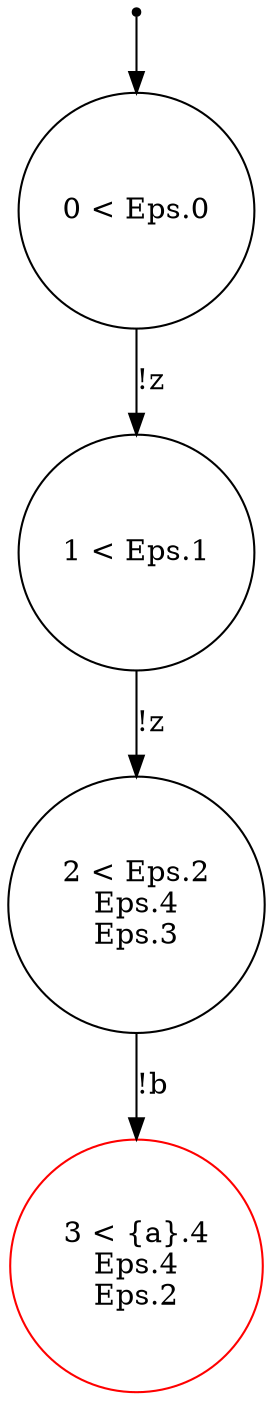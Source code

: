 digraph {
 node [shape=point] ENTRY
 node [shape=circle]
3 [label="3 < {a}.4
Eps.4
Eps.2
" color="red"]
2 [label="2 < Eps.2
Eps.4
Eps.3
"]
1 [label="1 < Eps.1
"]
0 [label="0 < Eps.0
"]
ENTRY -> 0
2 -> 3 [label="!b"]
1 -> 2 [label="!z"]
0 -> 1 [label="!z"]

}